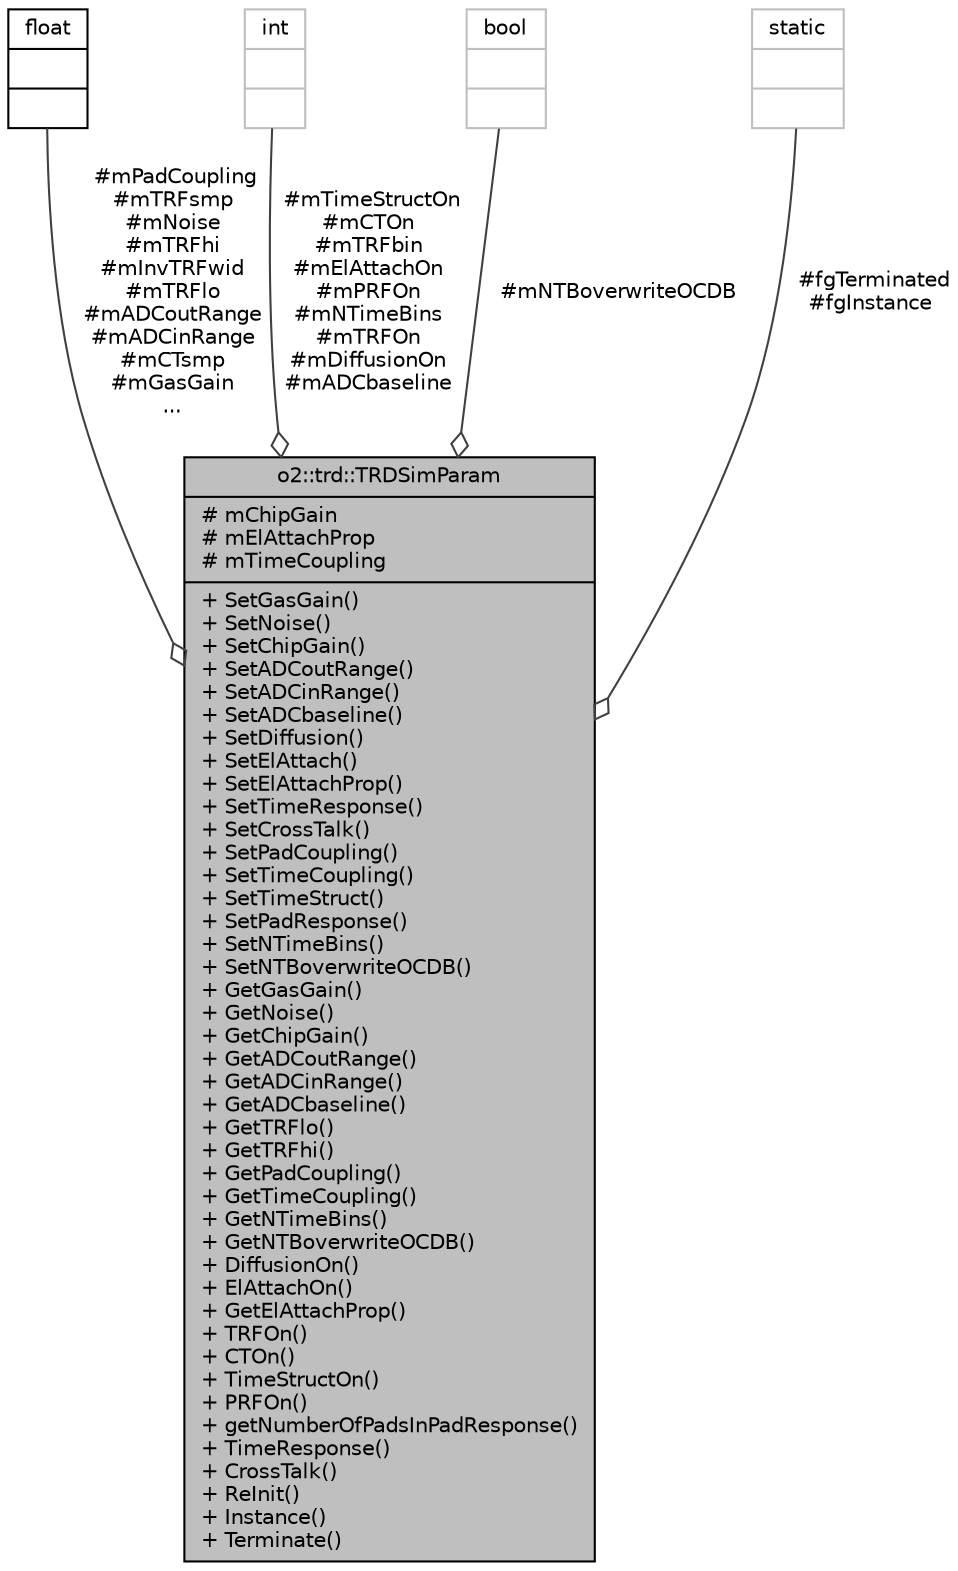 digraph "o2::trd::TRDSimParam"
{
 // INTERACTIVE_SVG=YES
  bgcolor="transparent";
  edge [fontname="Helvetica",fontsize="10",labelfontname="Helvetica",labelfontsize="10"];
  node [fontname="Helvetica",fontsize="10",shape=record];
  Node1 [label="{o2::trd::TRDSimParam\n|# mChipGain\l# mElAttachProp\l# mTimeCoupling\l|+ SetGasGain()\l+ SetNoise()\l+ SetChipGain()\l+ SetADCoutRange()\l+ SetADCinRange()\l+ SetADCbaseline()\l+ SetDiffusion()\l+ SetElAttach()\l+ SetElAttachProp()\l+ SetTimeResponse()\l+ SetCrossTalk()\l+ SetPadCoupling()\l+ SetTimeCoupling()\l+ SetTimeStruct()\l+ SetPadResponse()\l+ SetNTimeBins()\l+ SetNTBoverwriteOCDB()\l+ GetGasGain()\l+ GetNoise()\l+ GetChipGain()\l+ GetADCoutRange()\l+ GetADCinRange()\l+ GetADCbaseline()\l+ GetTRFlo()\l+ GetTRFhi()\l+ GetPadCoupling()\l+ GetTimeCoupling()\l+ GetNTimeBins()\l+ GetNTBoverwriteOCDB()\l+ DiffusionOn()\l+ ElAttachOn()\l+ GetElAttachProp()\l+ TRFOn()\l+ CTOn()\l+ TimeStructOn()\l+ PRFOn()\l+ getNumberOfPadsInPadResponse()\l+ TimeResponse()\l+ CrossTalk()\l+ ReInit()\l+ Instance()\l+ Terminate()\l}",height=0.2,width=0.4,color="black", fillcolor="grey75", style="filled", fontcolor="black"];
  Node2 -> Node1 [color="grey25",fontsize="10",style="solid",label=" #mPadCoupling\n#mTRFsmp\n#mNoise\n#mTRFhi\n#mInvTRFwid\n#mTRFlo\n#mADCoutRange\n#mADCinRange\n#mCTsmp\n#mGasGain\n..." ,arrowhead="odiamond",fontname="Helvetica"];
  Node2 [label="{float\n||}",height=0.2,width=0.4,color="black",URL="$d4/dc3/classfloat.html"];
  Node3 -> Node1 [color="grey25",fontsize="10",style="solid",label=" #mTimeStructOn\n#mCTOn\n#mTRFbin\n#mElAttachOn\n#mPRFOn\n#mNTimeBins\n#mTRFOn\n#mDiffusionOn\n#mADCbaseline" ,arrowhead="odiamond",fontname="Helvetica"];
  Node3 [label="{int\n||}",height=0.2,width=0.4,color="grey75"];
  Node4 -> Node1 [color="grey25",fontsize="10",style="solid",label=" #mNTBoverwriteOCDB" ,arrowhead="odiamond",fontname="Helvetica"];
  Node4 [label="{bool\n||}",height=0.2,width=0.4,color="grey75"];
  Node5 -> Node1 [color="grey25",fontsize="10",style="solid",label=" #fgTerminated\n#fgInstance" ,arrowhead="odiamond",fontname="Helvetica"];
  Node5 [label="{static\n||}",height=0.2,width=0.4,color="grey75"];
}
